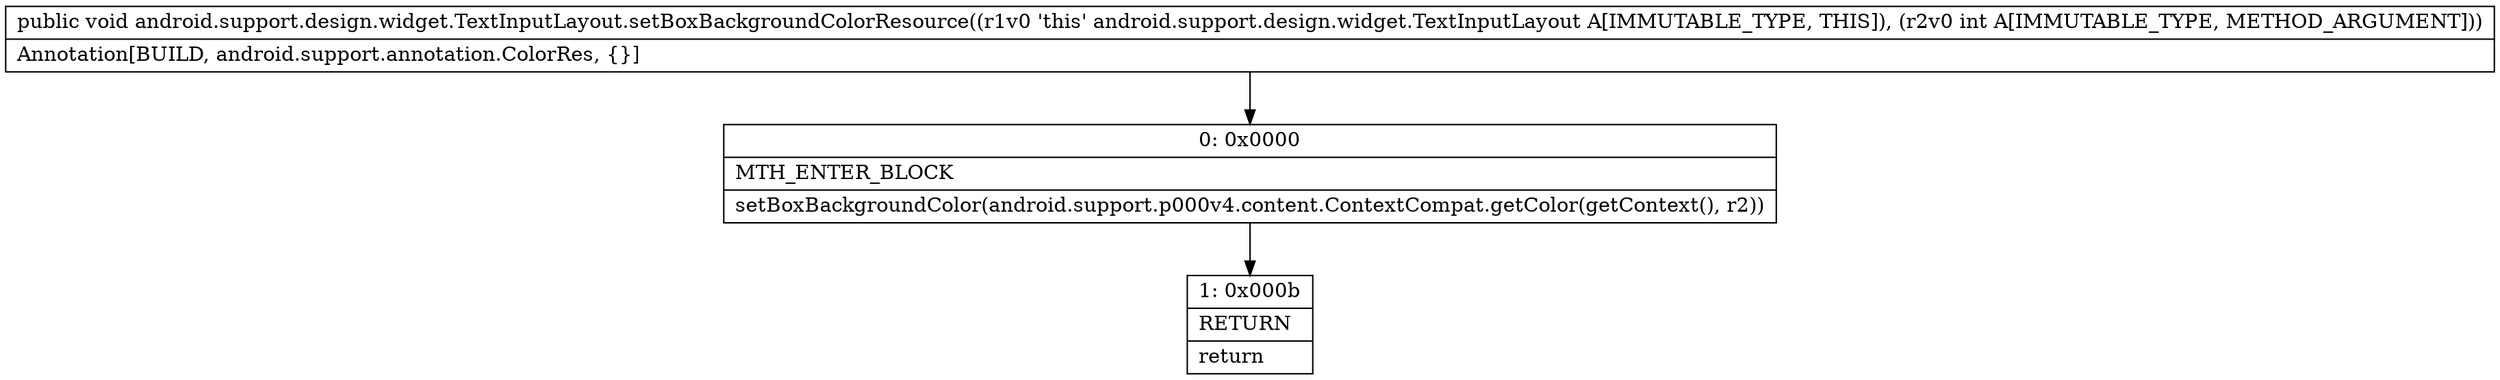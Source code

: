 digraph "CFG forandroid.support.design.widget.TextInputLayout.setBoxBackgroundColorResource(I)V" {
Node_0 [shape=record,label="{0\:\ 0x0000|MTH_ENTER_BLOCK\l|setBoxBackgroundColor(android.support.p000v4.content.ContextCompat.getColor(getContext(), r2))\l}"];
Node_1 [shape=record,label="{1\:\ 0x000b|RETURN\l|return\l}"];
MethodNode[shape=record,label="{public void android.support.design.widget.TextInputLayout.setBoxBackgroundColorResource((r1v0 'this' android.support.design.widget.TextInputLayout A[IMMUTABLE_TYPE, THIS]), (r2v0 int A[IMMUTABLE_TYPE, METHOD_ARGUMENT]))  | Annotation[BUILD, android.support.annotation.ColorRes, \{\}]\l}"];
MethodNode -> Node_0;
Node_0 -> Node_1;
}

